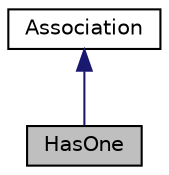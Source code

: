 digraph "HasOne"
{
  edge [fontname="Helvetica",fontsize="10",labelfontname="Helvetica",labelfontsize="10"];
  node [fontname="Helvetica",fontsize="10",shape=record];
  Node1 [label="HasOne",height=0.2,width=0.4,color="black", fillcolor="grey75", style="filled", fontcolor="black"];
  Node2 -> Node1 [dir="back",color="midnightblue",fontsize="10",style="solid",fontname="Helvetica"];
  Node2 [label="Association",height=0.2,width=0.4,color="black", fillcolor="white", style="filled",URL="$class_cake_1_1_o_r_m_1_1_association.html"];
}
